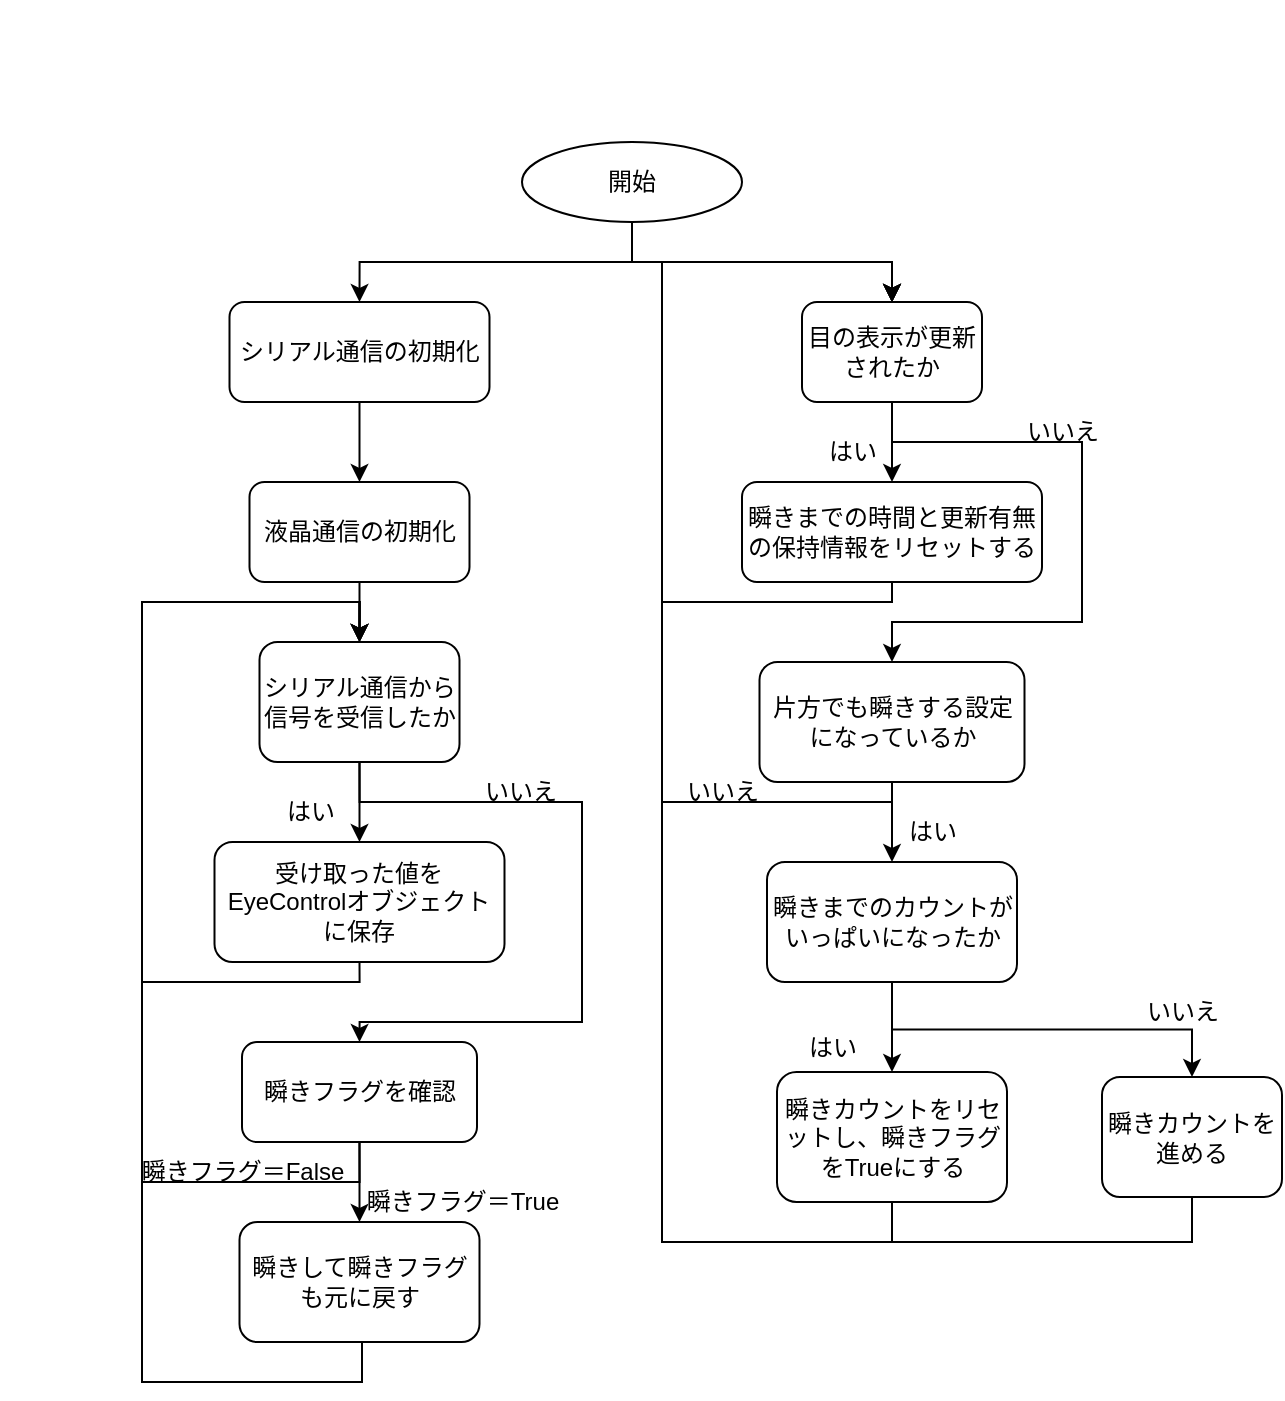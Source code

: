 <mxfile version="21.6.5" type="device" pages="2">
  <diagram name="eyeSystem_ROS2_RP2040.ino" id="goimmvsqGt8lVbq83Hvw">
    <mxGraphModel dx="494" dy="508" grid="1" gridSize="10" guides="1" tooltips="1" connect="1" arrows="1" fold="1" page="1" pageScale="1" pageWidth="827" pageHeight="1169" math="0" shadow="0">
      <root>
        <mxCell id="0" />
        <mxCell id="1" parent="0" />
        <mxCell id="EUbtDjJVGPlhu4X-F3TT-9" style="edgeStyle=orthogonalEdgeStyle;rounded=0;orthogonalLoop=1;jettySize=auto;html=1;exitX=0.5;exitY=1;exitDx=0;exitDy=0;entryX=0.5;entryY=0;entryDx=0;entryDy=0;" parent="1" source="EUbtDjJVGPlhu4X-F3TT-1" target="EUbtDjJVGPlhu4X-F3TT-2" edge="1">
          <mxGeometry relative="1" as="geometry" />
        </mxCell>
        <mxCell id="EUbtDjJVGPlhu4X-F3TT-26" style="edgeStyle=orthogonalEdgeStyle;rounded=0;orthogonalLoop=1;jettySize=auto;html=1;exitX=0.5;exitY=1;exitDx=0;exitDy=0;entryX=0.5;entryY=0;entryDx=0;entryDy=0;" parent="1" source="EUbtDjJVGPlhu4X-F3TT-1" target="EUbtDjJVGPlhu4X-F3TT-25" edge="1">
          <mxGeometry relative="1" as="geometry" />
        </mxCell>
        <mxCell id="EUbtDjJVGPlhu4X-F3TT-1" value="開始" style="ellipse;whiteSpace=wrap;html=1;" parent="1" vertex="1">
          <mxGeometry x="260" y="70" width="110" height="40" as="geometry" />
        </mxCell>
        <mxCell id="EUbtDjJVGPlhu4X-F3TT-10" style="edgeStyle=orthogonalEdgeStyle;rounded=0;orthogonalLoop=1;jettySize=auto;html=1;exitX=0.5;exitY=1;exitDx=0;exitDy=0;entryX=0.5;entryY=0;entryDx=0;entryDy=0;" parent="1" source="EUbtDjJVGPlhu4X-F3TT-2" target="EUbtDjJVGPlhu4X-F3TT-3" edge="1">
          <mxGeometry relative="1" as="geometry" />
        </mxCell>
        <mxCell id="EUbtDjJVGPlhu4X-F3TT-2" value="シリアル通信の初期化" style="rounded=1;whiteSpace=wrap;html=1;" parent="1" vertex="1">
          <mxGeometry x="113.75" y="150" width="130" height="50" as="geometry" />
        </mxCell>
        <mxCell id="EUbtDjJVGPlhu4X-F3TT-11" style="edgeStyle=orthogonalEdgeStyle;rounded=0;orthogonalLoop=1;jettySize=auto;html=1;exitX=0.5;exitY=1;exitDx=0;exitDy=0;entryX=0.5;entryY=0;entryDx=0;entryDy=0;" parent="1" source="EUbtDjJVGPlhu4X-F3TT-3" target="EUbtDjJVGPlhu4X-F3TT-5" edge="1">
          <mxGeometry relative="1" as="geometry" />
        </mxCell>
        <mxCell id="EUbtDjJVGPlhu4X-F3TT-3" value="液晶通信の初期化" style="rounded=1;whiteSpace=wrap;html=1;" parent="1" vertex="1">
          <mxGeometry x="123.75" y="240" width="110" height="50" as="geometry" />
        </mxCell>
        <mxCell id="EUbtDjJVGPlhu4X-F3TT-12" style="edgeStyle=orthogonalEdgeStyle;rounded=0;orthogonalLoop=1;jettySize=auto;html=1;exitX=0.5;exitY=1;exitDx=0;exitDy=0;entryX=0.5;entryY=0;entryDx=0;entryDy=0;" parent="1" source="EUbtDjJVGPlhu4X-F3TT-5" target="EUbtDjJVGPlhu4X-F3TT-6" edge="1">
          <mxGeometry relative="1" as="geometry" />
        </mxCell>
        <mxCell id="EUbtDjJVGPlhu4X-F3TT-13" style="edgeStyle=orthogonalEdgeStyle;rounded=0;orthogonalLoop=1;jettySize=auto;html=1;exitX=0.5;exitY=1;exitDx=0;exitDy=0;entryX=0.5;entryY=0;entryDx=0;entryDy=0;" parent="1" source="EUbtDjJVGPlhu4X-F3TT-5" target="EUbtDjJVGPlhu4X-F3TT-7" edge="1">
          <mxGeometry relative="1" as="geometry">
            <Array as="points">
              <mxPoint x="179" y="400" />
              <mxPoint x="290" y="400" />
              <mxPoint x="290" y="510" />
              <mxPoint x="179" y="510" />
            </Array>
          </mxGeometry>
        </mxCell>
        <mxCell id="EUbtDjJVGPlhu4X-F3TT-5" value="シリアル通信から信号を受信したか" style="rounded=1;whiteSpace=wrap;html=1;" parent="1" vertex="1">
          <mxGeometry x="128.75" y="320" width="100" height="60" as="geometry" />
        </mxCell>
        <mxCell id="EUbtDjJVGPlhu4X-F3TT-30" style="edgeStyle=orthogonalEdgeStyle;rounded=0;orthogonalLoop=1;jettySize=auto;html=1;exitX=0.5;exitY=1;exitDx=0;exitDy=0;entryX=0.5;entryY=0;entryDx=0;entryDy=0;" parent="1" source="EUbtDjJVGPlhu4X-F3TT-6" target="EUbtDjJVGPlhu4X-F3TT-5" edge="1">
          <mxGeometry relative="1" as="geometry">
            <Array as="points">
              <mxPoint x="179" y="490" />
              <mxPoint x="70" y="490" />
              <mxPoint x="70" y="300" />
              <mxPoint x="179" y="300" />
            </Array>
          </mxGeometry>
        </mxCell>
        <mxCell id="EUbtDjJVGPlhu4X-F3TT-6" value="受け取った値をEyeControlオブジェクトに保存" style="rounded=1;whiteSpace=wrap;html=1;" parent="1" vertex="1">
          <mxGeometry x="106.25" y="420" width="145" height="60" as="geometry" />
        </mxCell>
        <mxCell id="EUbtDjJVGPlhu4X-F3TT-15" style="edgeStyle=orthogonalEdgeStyle;rounded=0;orthogonalLoop=1;jettySize=auto;html=1;exitX=0.5;exitY=1;exitDx=0;exitDy=0;entryX=0.5;entryY=0;entryDx=0;entryDy=0;" parent="1" source="EUbtDjJVGPlhu4X-F3TT-7" target="EUbtDjJVGPlhu4X-F3TT-8" edge="1">
          <mxGeometry relative="1" as="geometry" />
        </mxCell>
        <mxCell id="EUbtDjJVGPlhu4X-F3TT-17" style="edgeStyle=orthogonalEdgeStyle;rounded=0;orthogonalLoop=1;jettySize=auto;html=1;exitX=0.5;exitY=1;exitDx=0;exitDy=0;entryX=0.5;entryY=0;entryDx=0;entryDy=0;" parent="1" source="EUbtDjJVGPlhu4X-F3TT-7" target="EUbtDjJVGPlhu4X-F3TT-5" edge="1">
          <mxGeometry relative="1" as="geometry">
            <Array as="points">
              <mxPoint x="179" y="590" />
              <mxPoint x="70" y="590" />
              <mxPoint x="70" y="300" />
              <mxPoint x="179" y="300" />
            </Array>
          </mxGeometry>
        </mxCell>
        <mxCell id="EUbtDjJVGPlhu4X-F3TT-7" value="瞬きフラグを確認" style="rounded=1;whiteSpace=wrap;html=1;" parent="1" vertex="1">
          <mxGeometry x="120" y="520" width="117.5" height="50" as="geometry" />
        </mxCell>
        <mxCell id="EUbtDjJVGPlhu4X-F3TT-16" style="edgeStyle=orthogonalEdgeStyle;rounded=0;orthogonalLoop=1;jettySize=auto;html=1;exitX=0.5;exitY=1;exitDx=0;exitDy=0;entryX=0.5;entryY=0;entryDx=0;entryDy=0;" parent="1" target="EUbtDjJVGPlhu4X-F3TT-5" edge="1">
          <mxGeometry relative="1" as="geometry">
            <mxPoint x="158.72" y="670" as="sourcePoint" />
            <mxPoint x="158.72" y="320" as="targetPoint" />
            <Array as="points">
              <mxPoint x="180" y="670" />
              <mxPoint x="180" y="690" />
              <mxPoint x="70" y="690" />
              <mxPoint x="70" y="300" />
              <mxPoint x="179" y="300" />
            </Array>
          </mxGeometry>
        </mxCell>
        <mxCell id="EUbtDjJVGPlhu4X-F3TT-8" value="瞬きして瞬きフラグも元に戻す" style="rounded=1;whiteSpace=wrap;html=1;" parent="1" vertex="1">
          <mxGeometry x="118.75" y="610" width="120" height="60" as="geometry" />
        </mxCell>
        <mxCell id="EUbtDjJVGPlhu4X-F3TT-18" value="" style="ellipse;whiteSpace=wrap;html=1;aspect=fixed;" parent="1" vertex="1">
          <mxGeometry height="30" as="geometry" />
        </mxCell>
        <mxCell id="EUbtDjJVGPlhu4X-F3TT-21" value="瞬きフラグ＝False" style="text;html=1;align=center;verticalAlign=middle;resizable=0;points=[];autosize=1;strokeColor=none;fillColor=none;" parent="1" vertex="1">
          <mxGeometry x="60" y="570" width="120" height="30" as="geometry" />
        </mxCell>
        <mxCell id="EUbtDjJVGPlhu4X-F3TT-22" value="瞬きフラグ＝True" style="text;html=1;align=center;verticalAlign=middle;resizable=0;points=[];autosize=1;strokeColor=none;fillColor=none;" parent="1" vertex="1">
          <mxGeometry x="170" y="585" width="120" height="30" as="geometry" />
        </mxCell>
        <mxCell id="EUbtDjJVGPlhu4X-F3TT-23" value="はい" style="text;html=1;align=center;verticalAlign=middle;resizable=0;points=[];autosize=1;strokeColor=none;fillColor=none;" parent="1" vertex="1">
          <mxGeometry x="128.75" y="390" width="50" height="30" as="geometry" />
        </mxCell>
        <mxCell id="EUbtDjJVGPlhu4X-F3TT-24" value="いいえ" style="text;html=1;align=center;verticalAlign=middle;resizable=0;points=[];autosize=1;strokeColor=none;fillColor=none;" parent="1" vertex="1">
          <mxGeometry x="228.75" y="380" width="60" height="30" as="geometry" />
        </mxCell>
        <mxCell id="EUbtDjJVGPlhu4X-F3TT-28" style="edgeStyle=orthogonalEdgeStyle;rounded=0;orthogonalLoop=1;jettySize=auto;html=1;exitX=0.5;exitY=1;exitDx=0;exitDy=0;entryX=0.5;entryY=0;entryDx=0;entryDy=0;" parent="1" source="EUbtDjJVGPlhu4X-F3TT-25" target="EUbtDjJVGPlhu4X-F3TT-27" edge="1">
          <mxGeometry relative="1" as="geometry" />
        </mxCell>
        <mxCell id="EUbtDjJVGPlhu4X-F3TT-33" style="edgeStyle=orthogonalEdgeStyle;rounded=0;orthogonalLoop=1;jettySize=auto;html=1;exitX=0.5;exitY=1;exitDx=0;exitDy=0;entryX=0.5;entryY=0;entryDx=0;entryDy=0;" parent="1" source="EUbtDjJVGPlhu4X-F3TT-25" target="EUbtDjJVGPlhu4X-F3TT-29" edge="1">
          <mxGeometry relative="1" as="geometry">
            <Array as="points">
              <mxPoint x="445" y="220" />
              <mxPoint x="540" y="220" />
              <mxPoint x="540" y="310" />
              <mxPoint x="445" y="310" />
            </Array>
          </mxGeometry>
        </mxCell>
        <mxCell id="EUbtDjJVGPlhu4X-F3TT-25" value="目の表示が更新されたか" style="rounded=1;whiteSpace=wrap;html=1;" parent="1" vertex="1">
          <mxGeometry x="400" y="150" width="90" height="50" as="geometry" />
        </mxCell>
        <mxCell id="EUbtDjJVGPlhu4X-F3TT-31" style="edgeStyle=orthogonalEdgeStyle;rounded=0;orthogonalLoop=1;jettySize=auto;html=1;exitX=0.5;exitY=1;exitDx=0;exitDy=0;entryX=0.5;entryY=0;entryDx=0;entryDy=0;" parent="1" source="EUbtDjJVGPlhu4X-F3TT-27" target="EUbtDjJVGPlhu4X-F3TT-25" edge="1">
          <mxGeometry relative="1" as="geometry">
            <Array as="points">
              <mxPoint x="445" y="300" />
              <mxPoint x="330" y="300" />
              <mxPoint x="330" y="130" />
              <mxPoint x="445" y="130" />
            </Array>
          </mxGeometry>
        </mxCell>
        <mxCell id="EUbtDjJVGPlhu4X-F3TT-27" value="瞬きまでの時間と更新有無の保持情報をリセットする" style="rounded=1;whiteSpace=wrap;html=1;" parent="1" vertex="1">
          <mxGeometry x="370" y="240" width="150" height="50" as="geometry" />
        </mxCell>
        <mxCell id="EUbtDjJVGPlhu4X-F3TT-32" style="edgeStyle=orthogonalEdgeStyle;rounded=0;orthogonalLoop=1;jettySize=auto;html=1;exitX=0.5;exitY=1;exitDx=0;exitDy=0;entryX=0.5;entryY=0;entryDx=0;entryDy=0;" parent="1" source="EUbtDjJVGPlhu4X-F3TT-29" target="EUbtDjJVGPlhu4X-F3TT-25" edge="1">
          <mxGeometry relative="1" as="geometry">
            <Array as="points">
              <mxPoint x="445" y="400" />
              <mxPoint x="330" y="400" />
              <mxPoint x="330" y="130" />
              <mxPoint x="445" y="130" />
            </Array>
          </mxGeometry>
        </mxCell>
        <mxCell id="EUbtDjJVGPlhu4X-F3TT-38" style="edgeStyle=orthogonalEdgeStyle;rounded=0;orthogonalLoop=1;jettySize=auto;html=1;exitX=0.5;exitY=1;exitDx=0;exitDy=0;entryX=0.5;entryY=0;entryDx=0;entryDy=0;" parent="1" source="EUbtDjJVGPlhu4X-F3TT-29" target="EUbtDjJVGPlhu4X-F3TT-37" edge="1">
          <mxGeometry relative="1" as="geometry" />
        </mxCell>
        <mxCell id="EUbtDjJVGPlhu4X-F3TT-29" value="片方でも瞬きする設定になっているか" style="rounded=1;whiteSpace=wrap;html=1;" parent="1" vertex="1">
          <mxGeometry x="378.75" y="330" width="132.5" height="60" as="geometry" />
        </mxCell>
        <mxCell id="EUbtDjJVGPlhu4X-F3TT-34" value="はい" style="text;html=1;align=center;verticalAlign=middle;resizable=0;points=[];autosize=1;strokeColor=none;fillColor=none;" parent="1" vertex="1">
          <mxGeometry x="400" y="210" width="50" height="30" as="geometry" />
        </mxCell>
        <mxCell id="EUbtDjJVGPlhu4X-F3TT-35" value="いいえ" style="text;html=1;align=center;verticalAlign=middle;resizable=0;points=[];autosize=1;strokeColor=none;fillColor=none;" parent="1" vertex="1">
          <mxGeometry x="500" y="200" width="60" height="30" as="geometry" />
        </mxCell>
        <mxCell id="EUbtDjJVGPlhu4X-F3TT-36" value="いいえ" style="text;html=1;align=center;verticalAlign=middle;resizable=0;points=[];autosize=1;strokeColor=none;fillColor=none;" parent="1" vertex="1">
          <mxGeometry x="330" y="380" width="60" height="30" as="geometry" />
        </mxCell>
        <mxCell id="EUbtDjJVGPlhu4X-F3TT-40" style="edgeStyle=orthogonalEdgeStyle;rounded=0;orthogonalLoop=1;jettySize=auto;html=1;exitX=0.5;exitY=1;exitDx=0;exitDy=0;entryX=0.5;entryY=0;entryDx=0;entryDy=0;" parent="1" source="EUbtDjJVGPlhu4X-F3TT-37" target="EUbtDjJVGPlhu4X-F3TT-39" edge="1">
          <mxGeometry relative="1" as="geometry" />
        </mxCell>
        <mxCell id="EUbtDjJVGPlhu4X-F3TT-42" style="edgeStyle=orthogonalEdgeStyle;rounded=0;orthogonalLoop=1;jettySize=auto;html=1;exitX=0.5;exitY=1;exitDx=0;exitDy=0;entryX=0.5;entryY=0;entryDx=0;entryDy=0;" parent="1" source="EUbtDjJVGPlhu4X-F3TT-37" target="EUbtDjJVGPlhu4X-F3TT-41" edge="1">
          <mxGeometry relative="1" as="geometry" />
        </mxCell>
        <mxCell id="EUbtDjJVGPlhu4X-F3TT-37" value="瞬きまでのカウントがいっぱいになったか" style="rounded=1;whiteSpace=wrap;html=1;" parent="1" vertex="1">
          <mxGeometry x="382.5" y="430" width="125" height="60" as="geometry" />
        </mxCell>
        <mxCell id="EUbtDjJVGPlhu4X-F3TT-45" style="edgeStyle=orthogonalEdgeStyle;rounded=0;orthogonalLoop=1;jettySize=auto;html=1;exitX=0.5;exitY=1;exitDx=0;exitDy=0;entryX=0.5;entryY=0;entryDx=0;entryDy=0;" parent="1" source="EUbtDjJVGPlhu4X-F3TT-39" target="EUbtDjJVGPlhu4X-F3TT-25" edge="1">
          <mxGeometry relative="1" as="geometry">
            <Array as="points">
              <mxPoint x="445" y="620" />
              <mxPoint x="330" y="620" />
              <mxPoint x="330" y="130" />
              <mxPoint x="445" y="130" />
            </Array>
          </mxGeometry>
        </mxCell>
        <mxCell id="EUbtDjJVGPlhu4X-F3TT-39" value="瞬きカウントをリセットし、瞬きフラグをTrueにする" style="rounded=1;whiteSpace=wrap;html=1;" parent="1" vertex="1">
          <mxGeometry x="387.5" y="535" width="115" height="65" as="geometry" />
        </mxCell>
        <mxCell id="EUbtDjJVGPlhu4X-F3TT-46" style="edgeStyle=orthogonalEdgeStyle;rounded=0;orthogonalLoop=1;jettySize=auto;html=1;exitX=0.5;exitY=1;exitDx=0;exitDy=0;entryX=0.5;entryY=0;entryDx=0;entryDy=0;" parent="1" source="EUbtDjJVGPlhu4X-F3TT-41" target="EUbtDjJVGPlhu4X-F3TT-25" edge="1">
          <mxGeometry relative="1" as="geometry">
            <mxPoint x="620" y="150" as="targetPoint" />
            <Array as="points">
              <mxPoint x="595" y="620" />
              <mxPoint x="330" y="620" />
              <mxPoint x="330" y="130" />
              <mxPoint x="445" y="130" />
            </Array>
          </mxGeometry>
        </mxCell>
        <mxCell id="EUbtDjJVGPlhu4X-F3TT-41" value="瞬きカウントを進める" style="rounded=1;whiteSpace=wrap;html=1;" parent="1" vertex="1">
          <mxGeometry x="550" y="537.5" width="90" height="60" as="geometry" />
        </mxCell>
        <mxCell id="EUbtDjJVGPlhu4X-F3TT-43" value="いいえ" style="text;html=1;align=center;verticalAlign=middle;resizable=0;points=[];autosize=1;strokeColor=none;fillColor=none;" parent="1" vertex="1">
          <mxGeometry x="560" y="490" width="60" height="30" as="geometry" />
        </mxCell>
        <mxCell id="EUbtDjJVGPlhu4X-F3TT-44" value="はい" style="text;html=1;align=center;verticalAlign=middle;resizable=0;points=[];autosize=1;strokeColor=none;fillColor=none;" parent="1" vertex="1">
          <mxGeometry x="390" y="507.5" width="50" height="30" as="geometry" />
        </mxCell>
        <mxCell id="EUbtDjJVGPlhu4X-F3TT-47" value="はい" style="text;html=1;align=center;verticalAlign=middle;resizable=0;points=[];autosize=1;strokeColor=none;fillColor=none;" parent="1" vertex="1">
          <mxGeometry x="440" y="400" width="50" height="30" as="geometry" />
        </mxCell>
      </root>
    </mxGraphModel>
  </diagram>
  <diagram id="ix02tU9WOxTMzt5KzRwQ" name="eyeEncodeImg(eyeSystem_ROS2_RP2040.ino)">
    <mxGraphModel dx="494" dy="508" grid="1" gridSize="10" guides="1" tooltips="1" connect="1" arrows="1" fold="1" page="1" pageScale="1" pageWidth="827" pageHeight="1169" math="0" shadow="0">
      <root>
        <mxCell id="0" />
        <mxCell id="1" parent="0" />
        <mxCell id="jjlPSWaxIykPYz9Q28sj-1" value="開始" style="ellipse;whiteSpace=wrap;html=1;" parent="1" vertex="1">
          <mxGeometry x="260" y="70" width="110" height="40" as="geometry" />
        </mxCell>
        <mxCell id="jjlPSWaxIykPYz9Q28sj-2" value="狩猟" style="ellipse;whiteSpace=wrap;html=1;" parent="1" vertex="1">
          <mxGeometry x="260" y="890" width="110" height="40" as="geometry" />
        </mxCell>
        <mxCell id="KF77jqt3qfrg-yixS3Ae-1" value="両目の" style="rounded=1;whiteSpace=wrap;html=1;" vertex="1" parent="1">
          <mxGeometry x="200" y="240" width="120" height="60" as="geometry" />
        </mxCell>
      </root>
    </mxGraphModel>
  </diagram>
</mxfile>
